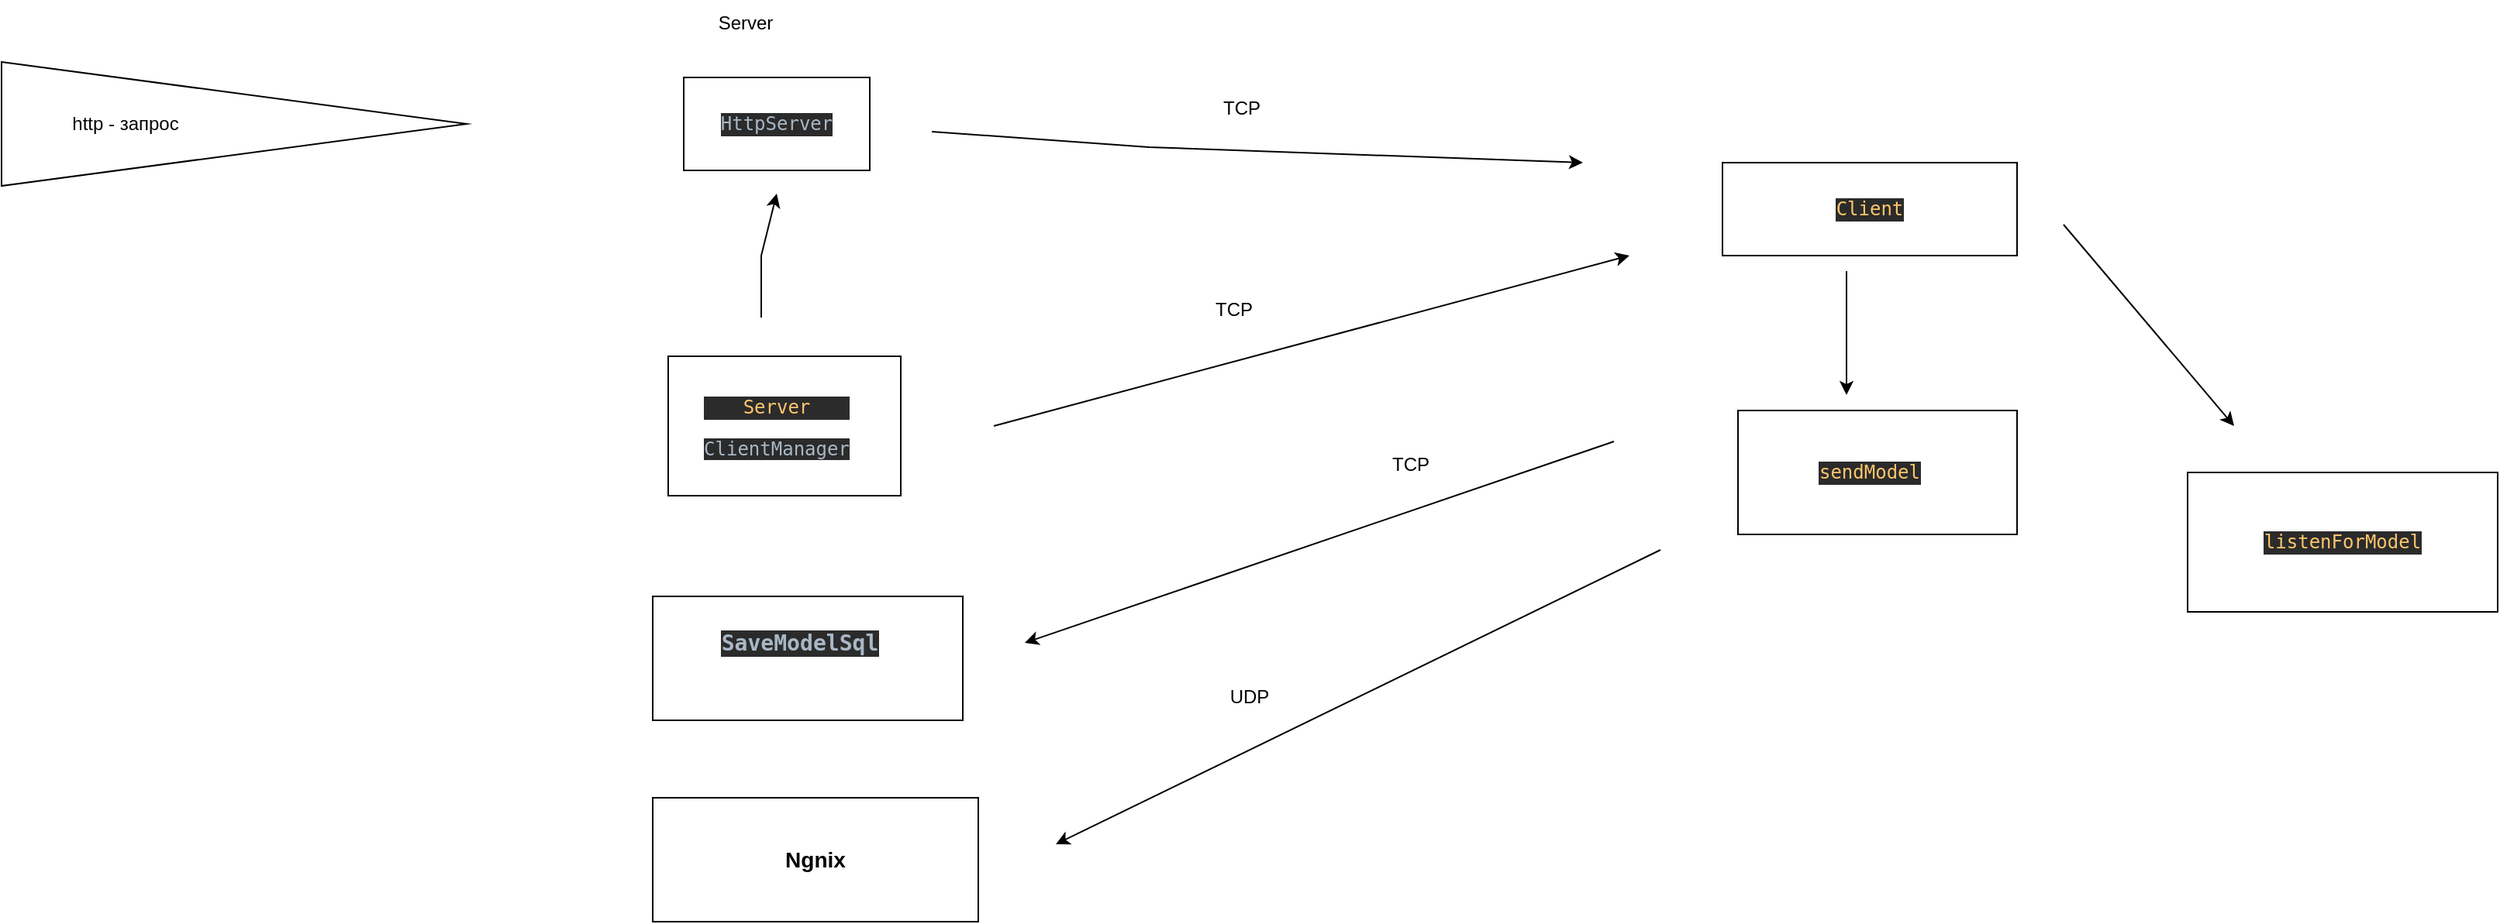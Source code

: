 <mxfile version="26.1.1">
  <diagram name="Страница — 1" id="Rlb4geR-uArXS-s5FVeR">
    <mxGraphModel dx="2431" dy="793" grid="1" gridSize="10" guides="1" tooltips="1" connect="1" arrows="1" fold="1" page="1" pageScale="1" pageWidth="827" pageHeight="1169" math="0" shadow="0">
      <root>
        <mxCell id="0" />
        <mxCell id="1" parent="0" />
        <mxCell id="H-TNr5gwwFv5uBEyfBBC-3" value="" style="group" parent="1" vertex="1" connectable="0">
          <mxGeometry x="-180" y="135" width="300" height="80" as="geometry" />
        </mxCell>
        <mxCell id="H-TNr5gwwFv5uBEyfBBC-1" value="" style="triangle;whiteSpace=wrap;html=1;" parent="H-TNr5gwwFv5uBEyfBBC-3" vertex="1">
          <mxGeometry width="300" height="80" as="geometry" />
        </mxCell>
        <mxCell id="H-TNr5gwwFv5uBEyfBBC-2" value="http - запрос" style="text;html=1;align=center;verticalAlign=middle;whiteSpace=wrap;rounded=0;" parent="H-TNr5gwwFv5uBEyfBBC-3" vertex="1">
          <mxGeometry x="10" y="25" width="140" height="30" as="geometry" />
        </mxCell>
        <mxCell id="sLcExM32GNROcuiAEgF3-15" value="" style="group" parent="1" vertex="1" connectable="0">
          <mxGeometry x="170" y="95" width="300" height="340" as="geometry" />
        </mxCell>
        <mxCell id="sLcExM32GNROcuiAEgF3-13" value="Server" style="text;html=1;align=center;verticalAlign=middle;whiteSpace=wrap;rounded=0;container=0;" parent="sLcExM32GNROcuiAEgF3-15" vertex="1">
          <mxGeometry x="100" width="60" height="30" as="geometry" />
        </mxCell>
        <mxCell id="H-TNr5gwwFv5uBEyfBBC-4" value="" style="rounded=0;whiteSpace=wrap;html=1;container=0;" parent="sLcExM32GNROcuiAEgF3-15" vertex="1">
          <mxGeometry x="90" y="50" width="120" height="60" as="geometry" />
        </mxCell>
        <mxCell id="H-TNr5gwwFv5uBEyfBBC-5" value="&lt;pre style=&quot;background-color:#2b2b2b;color:#a9b7c6;font-family:&#39;JetBrains Mono&#39;,monospace;font-size:9,8pt;&quot;&gt;HttpServer&lt;/pre&gt;" style="text;html=1;align=center;verticalAlign=middle;whiteSpace=wrap;rounded=0;container=0;" parent="sLcExM32GNROcuiAEgF3-15" vertex="1">
          <mxGeometry x="120" y="65" width="60" height="30" as="geometry" />
        </mxCell>
        <mxCell id="sLcExM32GNROcuiAEgF3-1" value="" style="rounded=0;whiteSpace=wrap;html=1;container=0;" parent="sLcExM32GNROcuiAEgF3-15" vertex="1">
          <mxGeometry x="80" y="230" width="150" height="90" as="geometry" />
        </mxCell>
        <mxCell id="sLcExM32GNROcuiAEgF3-3" value="&lt;pre style=&quot;background-color: rgb(43, 43, 43); color: rgb(169, 183, 198); font-family: &amp;quot;JetBrains Mono&amp;quot;, monospace;&quot;&gt;&lt;pre style=&quot;font-family: &amp;quot;JetBrains Mono&amp;quot;, monospace;&quot;&gt;&lt;span style=&quot;color:#ffc66d;&quot;&gt;Server&lt;/span&gt;&lt;/pre&gt;&lt;/pre&gt;&lt;pre style=&quot;background-color: rgb(43, 43, 43); color: rgb(169, 183, 198); font-family: &amp;quot;JetBrains Mono&amp;quot;, monospace;&quot;&gt;ClientManager&lt;/pre&gt;" style="text;html=1;align=center;verticalAlign=middle;whiteSpace=wrap;rounded=0;container=0;" parent="sLcExM32GNROcuiAEgF3-15" vertex="1">
          <mxGeometry x="90" y="245.71" width="120" height="60" as="geometry" />
        </mxCell>
        <mxCell id="e1HhbXOasenDF4UahTZo-16" value="" style="rounded=0;whiteSpace=wrap;html=1;" parent="1" vertex="1">
          <mxGeometry x="240" y="480" width="200" height="80" as="geometry" />
        </mxCell>
        <mxCell id="e1HhbXOasenDF4UahTZo-17" value="&lt;h3 style=&quot;background-color: light-dark(rgb(43, 43, 43), rgb(200, 200, 200)); color: light-dark(rgb(169, 183, 198), rgb(71, 83, 96)); font-family: &amp;quot;JetBrains Mono&amp;quot;, monospace;&quot;&gt;SaveModelSql&lt;/h3&gt;" style="text;html=1;align=center;verticalAlign=middle;whiteSpace=wrap;rounded=0;" parent="1" vertex="1">
          <mxGeometry x="270" y="490" width="130" height="40" as="geometry" />
        </mxCell>
        <mxCell id="e1HhbXOasenDF4UahTZo-19" value="" style="rounded=0;whiteSpace=wrap;html=1;" parent="1" vertex="1">
          <mxGeometry x="240" y="610" width="210" height="80" as="geometry" />
        </mxCell>
        <mxCell id="e1HhbXOasenDF4UahTZo-20" value="&lt;h3&gt;Ngnix&lt;/h3&gt;" style="text;html=1;align=center;verticalAlign=middle;whiteSpace=wrap;rounded=0;" parent="1" vertex="1">
          <mxGeometry x="270" y="635" width="150" height="30" as="geometry" />
        </mxCell>
        <mxCell id="e1HhbXOasenDF4UahTZo-24" value="" style="endArrow=classic;html=1;rounded=0;" parent="1" edge="1">
          <mxGeometry width="50" height="50" relative="1" as="geometry">
            <mxPoint x="310" y="300" as="sourcePoint" />
            <mxPoint x="320" y="220" as="targetPoint" />
            <Array as="points">
              <mxPoint x="310" y="260" />
            </Array>
          </mxGeometry>
        </mxCell>
        <mxCell id="e1HhbXOasenDF4UahTZo-26" value="" style="group" parent="1" vertex="1" connectable="0">
          <mxGeometry x="420" y="150" width="420" height="50" as="geometry" />
        </mxCell>
        <mxCell id="e1HhbXOasenDF4UahTZo-2" value="TCP" style="text;html=1;align=center;verticalAlign=middle;whiteSpace=wrap;rounded=0;" parent="e1HhbXOasenDF4UahTZo-26" vertex="1">
          <mxGeometry x="170" width="60" height="30" as="geometry" />
        </mxCell>
        <mxCell id="e1HhbXOasenDF4UahTZo-25" value="" style="endArrow=classic;html=1;rounded=0;" parent="e1HhbXOasenDF4UahTZo-26" edge="1">
          <mxGeometry width="50" height="50" relative="1" as="geometry">
            <mxPoint y="30" as="sourcePoint" />
            <mxPoint x="420" y="50" as="targetPoint" />
            <Array as="points">
              <mxPoint x="140" y="40" />
            </Array>
          </mxGeometry>
        </mxCell>
        <mxCell id="e1HhbXOasenDF4UahTZo-28" value="" style="group" parent="1" vertex="1" connectable="0">
          <mxGeometry x="460" y="260" width="410" height="110" as="geometry" />
        </mxCell>
        <mxCell id="e1HhbXOasenDF4UahTZo-27" value="" style="endArrow=classic;html=1;rounded=0;" parent="e1HhbXOasenDF4UahTZo-28" edge="1">
          <mxGeometry width="50" height="50" relative="1" as="geometry">
            <mxPoint y="110" as="sourcePoint" />
            <mxPoint x="410" as="targetPoint" />
          </mxGeometry>
        </mxCell>
        <mxCell id="e1HhbXOasenDF4UahTZo-10" value="TCP" style="text;html=1;align=center;verticalAlign=middle;whiteSpace=wrap;rounded=0;" parent="e1HhbXOasenDF4UahTZo-28" vertex="1">
          <mxGeometry x="125" y="20" width="60" height="30" as="geometry" />
        </mxCell>
        <mxCell id="e1HhbXOasenDF4UahTZo-30" value="" style="group" parent="1" vertex="1" connectable="0">
          <mxGeometry x="480" y="380" width="380" height="130" as="geometry" />
        </mxCell>
        <mxCell id="e1HhbXOasenDF4UahTZo-14" value="TCP" style="text;html=1;align=center;verticalAlign=middle;whiteSpace=wrap;rounded=0;" parent="e1HhbXOasenDF4UahTZo-30" vertex="1">
          <mxGeometry x="219.998" width="58.182" height="30" as="geometry" />
        </mxCell>
        <mxCell id="e1HhbXOasenDF4UahTZo-29" value="" style="endArrow=classic;html=1;rounded=0;" parent="e1HhbXOasenDF4UahTZo-30" edge="1">
          <mxGeometry width="50" height="50" relative="1" as="geometry">
            <mxPoint x="380" as="sourcePoint" />
            <mxPoint y="130" as="targetPoint" />
          </mxGeometry>
        </mxCell>
        <mxCell id="e1HhbXOasenDF4UahTZo-32" value="" style="group" parent="1" vertex="1" connectable="0">
          <mxGeometry x="500" y="450" width="390" height="190" as="geometry" />
        </mxCell>
        <mxCell id="e1HhbXOasenDF4UahTZo-22" value="UDP" style="text;html=1;align=center;verticalAlign=middle;whiteSpace=wrap;rounded=0;" parent="e1HhbXOasenDF4UahTZo-32" vertex="1">
          <mxGeometry x="70" y="80" width="110" height="30" as="geometry" />
        </mxCell>
        <mxCell id="e1HhbXOasenDF4UahTZo-31" value="" style="endArrow=classic;html=1;rounded=0;" parent="e1HhbXOasenDF4UahTZo-32" edge="1">
          <mxGeometry width="50" height="50" relative="1" as="geometry">
            <mxPoint x="390" as="sourcePoint" />
            <mxPoint y="190" as="targetPoint" />
          </mxGeometry>
        </mxCell>
        <mxCell id="DZhZ3NEIW7f9vNb_lT48-1" value="" style="group" vertex="1" connectable="0" parent="1">
          <mxGeometry x="930" y="200" width="190" height="240" as="geometry" />
        </mxCell>
        <mxCell id="e1HhbXOasenDF4UahTZo-4" value="" style="group" parent="DZhZ3NEIW7f9vNb_lT48-1" vertex="1" connectable="0">
          <mxGeometry width="190" height="60" as="geometry" />
        </mxCell>
        <mxCell id="sLcExM32GNROcuiAEgF3-16" value="" style="rounded=0;whiteSpace=wrap;html=1;container=0;" parent="e1HhbXOasenDF4UahTZo-4" vertex="1">
          <mxGeometry width="190" height="60" as="geometry" />
        </mxCell>
        <mxCell id="sLcExM32GNROcuiAEgF3-17" value="&lt;pre style=&quot;background-color: rgb(43, 43, 43); color: rgb(169, 183, 198); font-family: &amp;quot;JetBrains Mono&amp;quot;, monospace;&quot;&gt;&lt;pre style=&quot;font-family: &amp;quot;JetBrains Mono&amp;quot;, monospace;&quot;&gt;&lt;span style=&quot;color:#ffc66d;&quot;&gt;Client&lt;/span&gt;&lt;/pre&gt;&lt;/pre&gt;" style="text;html=1;align=center;verticalAlign=middle;whiteSpace=wrap;rounded=0;container=0;" parent="e1HhbXOasenDF4UahTZo-4" vertex="1">
          <mxGeometry x="20" y="15" width="150" height="30" as="geometry" />
        </mxCell>
        <mxCell id="e1HhbXOasenDF4UahTZo-5" value="" style="group" parent="DZhZ3NEIW7f9vNb_lT48-1" vertex="1" connectable="0">
          <mxGeometry x="10" y="160" width="180" height="80" as="geometry" />
        </mxCell>
        <mxCell id="sLcExM32GNROcuiAEgF3-7" value="" style="rounded=0;whiteSpace=wrap;html=1;container=0;" parent="e1HhbXOasenDF4UahTZo-5" vertex="1">
          <mxGeometry width="180" height="80" as="geometry" />
        </mxCell>
        <mxCell id="sLcExM32GNROcuiAEgF3-8" value="&lt;pre style=&quot;background-color:#2b2b2b;color:#a9b7c6;font-family:&#39;JetBrains Mono&#39;,monospace;font-size:9,8pt;&quot;&gt;&lt;span style=&quot;color:#ffc66d;&quot;&gt;sendModel&lt;/span&gt;&lt;/pre&gt;" style="text;html=1;align=center;verticalAlign=middle;whiteSpace=wrap;rounded=0;container=0;" parent="e1HhbXOasenDF4UahTZo-5" vertex="1">
          <mxGeometry x="30" y="25" width="110" height="30" as="geometry" />
        </mxCell>
        <mxCell id="DZhZ3NEIW7f9vNb_lT48-2" value="" style="endArrow=classic;html=1;rounded=0;" edge="1" parent="1">
          <mxGeometry width="50" height="50" relative="1" as="geometry">
            <mxPoint x="1010" y="270" as="sourcePoint" />
            <mxPoint x="1010" y="350" as="targetPoint" />
          </mxGeometry>
        </mxCell>
        <mxCell id="DZhZ3NEIW7f9vNb_lT48-9" value="" style="group" vertex="1" connectable="0" parent="1">
          <mxGeometry x="1230" y="400" width="200" height="90" as="geometry" />
        </mxCell>
        <mxCell id="DZhZ3NEIW7f9vNb_lT48-6" value="" style="rounded=0;whiteSpace=wrap;html=1;" vertex="1" parent="DZhZ3NEIW7f9vNb_lT48-9">
          <mxGeometry width="200" height="90" as="geometry" />
        </mxCell>
        <mxCell id="DZhZ3NEIW7f9vNb_lT48-3" value="&lt;pre style=&quot;background-color:#2b2b2b;color:#a9b7c6;font-family:&#39;JetBrains Mono&#39;,monospace;font-size:9,8pt;&quot;&gt;&lt;span style=&quot;color:#ffc66d;&quot;&gt;listenForModel&lt;/span&gt;&lt;/pre&gt;" style="text;html=1;align=center;verticalAlign=middle;whiteSpace=wrap;rounded=0;" vertex="1" parent="DZhZ3NEIW7f9vNb_lT48-9">
          <mxGeometry x="59.158" y="30" width="81.69" height="30" as="geometry" />
        </mxCell>
        <mxCell id="DZhZ3NEIW7f9vNb_lT48-10" value="" style="endArrow=classic;html=1;rounded=0;" edge="1" parent="1">
          <mxGeometry width="50" height="50" relative="1" as="geometry">
            <mxPoint x="1150" y="240" as="sourcePoint" />
            <mxPoint x="1260" y="370" as="targetPoint" />
          </mxGeometry>
        </mxCell>
      </root>
    </mxGraphModel>
  </diagram>
</mxfile>
